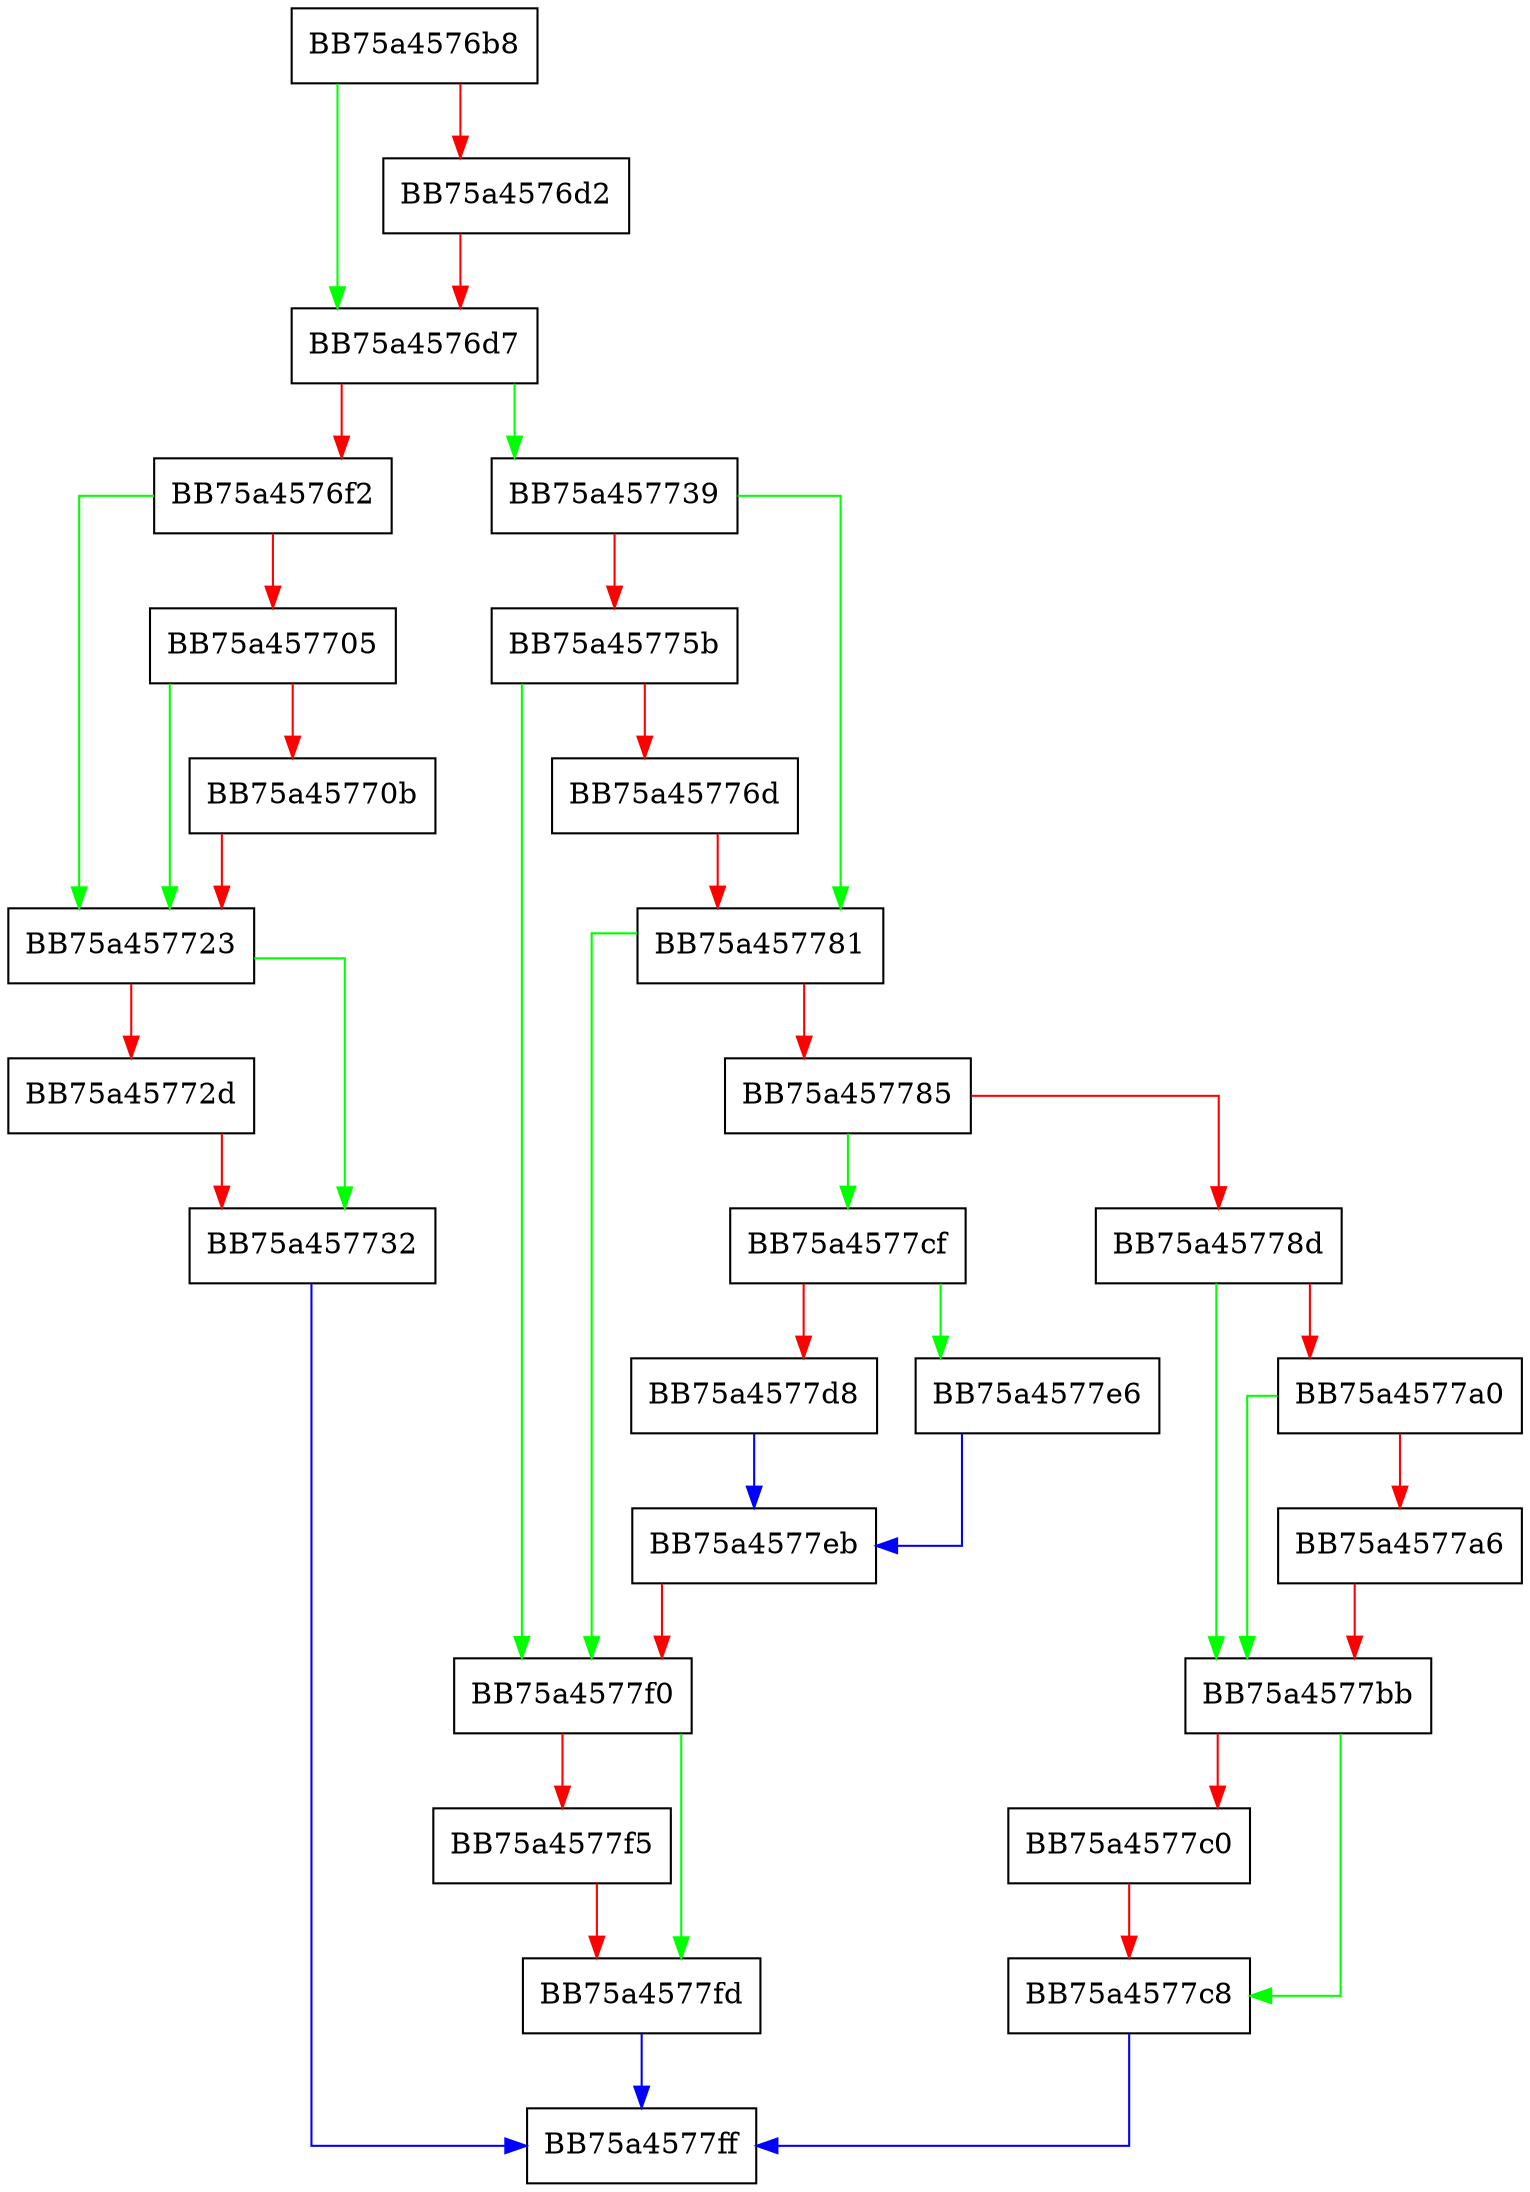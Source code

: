 digraph Open {
  node [shape="box"];
  graph [splines=ortho];
  BB75a4576b8 -> BB75a4576d7 [color="green"];
  BB75a4576b8 -> BB75a4576d2 [color="red"];
  BB75a4576d2 -> BB75a4576d7 [color="red"];
  BB75a4576d7 -> BB75a457739 [color="green"];
  BB75a4576d7 -> BB75a4576f2 [color="red"];
  BB75a4576f2 -> BB75a457723 [color="green"];
  BB75a4576f2 -> BB75a457705 [color="red"];
  BB75a457705 -> BB75a457723 [color="green"];
  BB75a457705 -> BB75a45770b [color="red"];
  BB75a45770b -> BB75a457723 [color="red"];
  BB75a457723 -> BB75a457732 [color="green"];
  BB75a457723 -> BB75a45772d [color="red"];
  BB75a45772d -> BB75a457732 [color="red"];
  BB75a457732 -> BB75a4577ff [color="blue"];
  BB75a457739 -> BB75a457781 [color="green"];
  BB75a457739 -> BB75a45775b [color="red"];
  BB75a45775b -> BB75a4577f0 [color="green"];
  BB75a45775b -> BB75a45776d [color="red"];
  BB75a45776d -> BB75a457781 [color="red"];
  BB75a457781 -> BB75a4577f0 [color="green"];
  BB75a457781 -> BB75a457785 [color="red"];
  BB75a457785 -> BB75a4577cf [color="green"];
  BB75a457785 -> BB75a45778d [color="red"];
  BB75a45778d -> BB75a4577bb [color="green"];
  BB75a45778d -> BB75a4577a0 [color="red"];
  BB75a4577a0 -> BB75a4577bb [color="green"];
  BB75a4577a0 -> BB75a4577a6 [color="red"];
  BB75a4577a6 -> BB75a4577bb [color="red"];
  BB75a4577bb -> BB75a4577c8 [color="green"];
  BB75a4577bb -> BB75a4577c0 [color="red"];
  BB75a4577c0 -> BB75a4577c8 [color="red"];
  BB75a4577c8 -> BB75a4577ff [color="blue"];
  BB75a4577cf -> BB75a4577e6 [color="green"];
  BB75a4577cf -> BB75a4577d8 [color="red"];
  BB75a4577d8 -> BB75a4577eb [color="blue"];
  BB75a4577e6 -> BB75a4577eb [color="blue"];
  BB75a4577eb -> BB75a4577f0 [color="red"];
  BB75a4577f0 -> BB75a4577fd [color="green"];
  BB75a4577f0 -> BB75a4577f5 [color="red"];
  BB75a4577f5 -> BB75a4577fd [color="red"];
  BB75a4577fd -> BB75a4577ff [color="blue"];
}